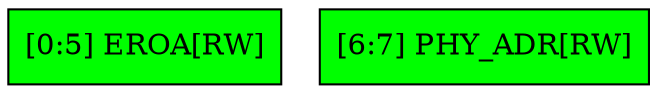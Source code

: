 digraph EPAR{
node [shape = "record" 
 style="filled" ];
node0 [ label = "[0:5] EROA[RW]"
 fillcolor = "green"];
node1 [ label = "[6:7] PHY_ADR[RW]"
 fillcolor = "green"];
}